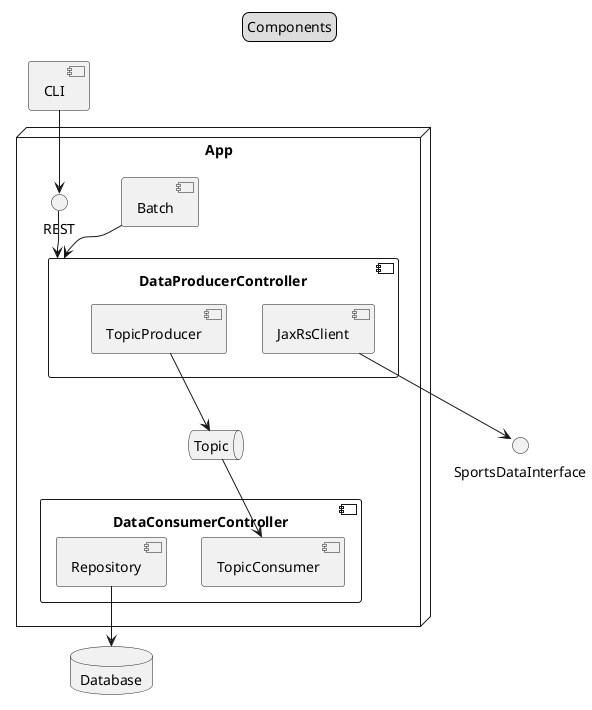 @startuml
skinparam componentStyle uml2


legend top
Components
end legend


component CLI

node App {
    component Batch


    interface DataProducerControllerInterface as "REST"

    component DataProducerController {
        component JaxRsClient
        component TopicProducer
    }


    queue Topic

    component DataConsumerController {
        component TopicConsumer
        component Repository
    }
}

interface SportsDataInterface


database Database

Batch --> DataProducerController
CLI --> DataProducerControllerInterface
DataProducerControllerInterface --> DataProducerController

JaxRsClient --> SportsDataInterface

TopicProducer --> Topic

Topic --> TopicConsumer

Repository --> Database

@enduml
